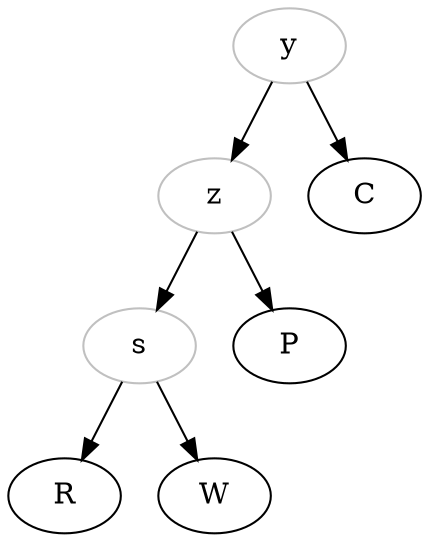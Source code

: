 digraph {

y[color="grey"];
z[color="grey"];
s[color="grey"];

y->C;
y->z;
z->P;
z->s;
s->R;
s->W;

}
